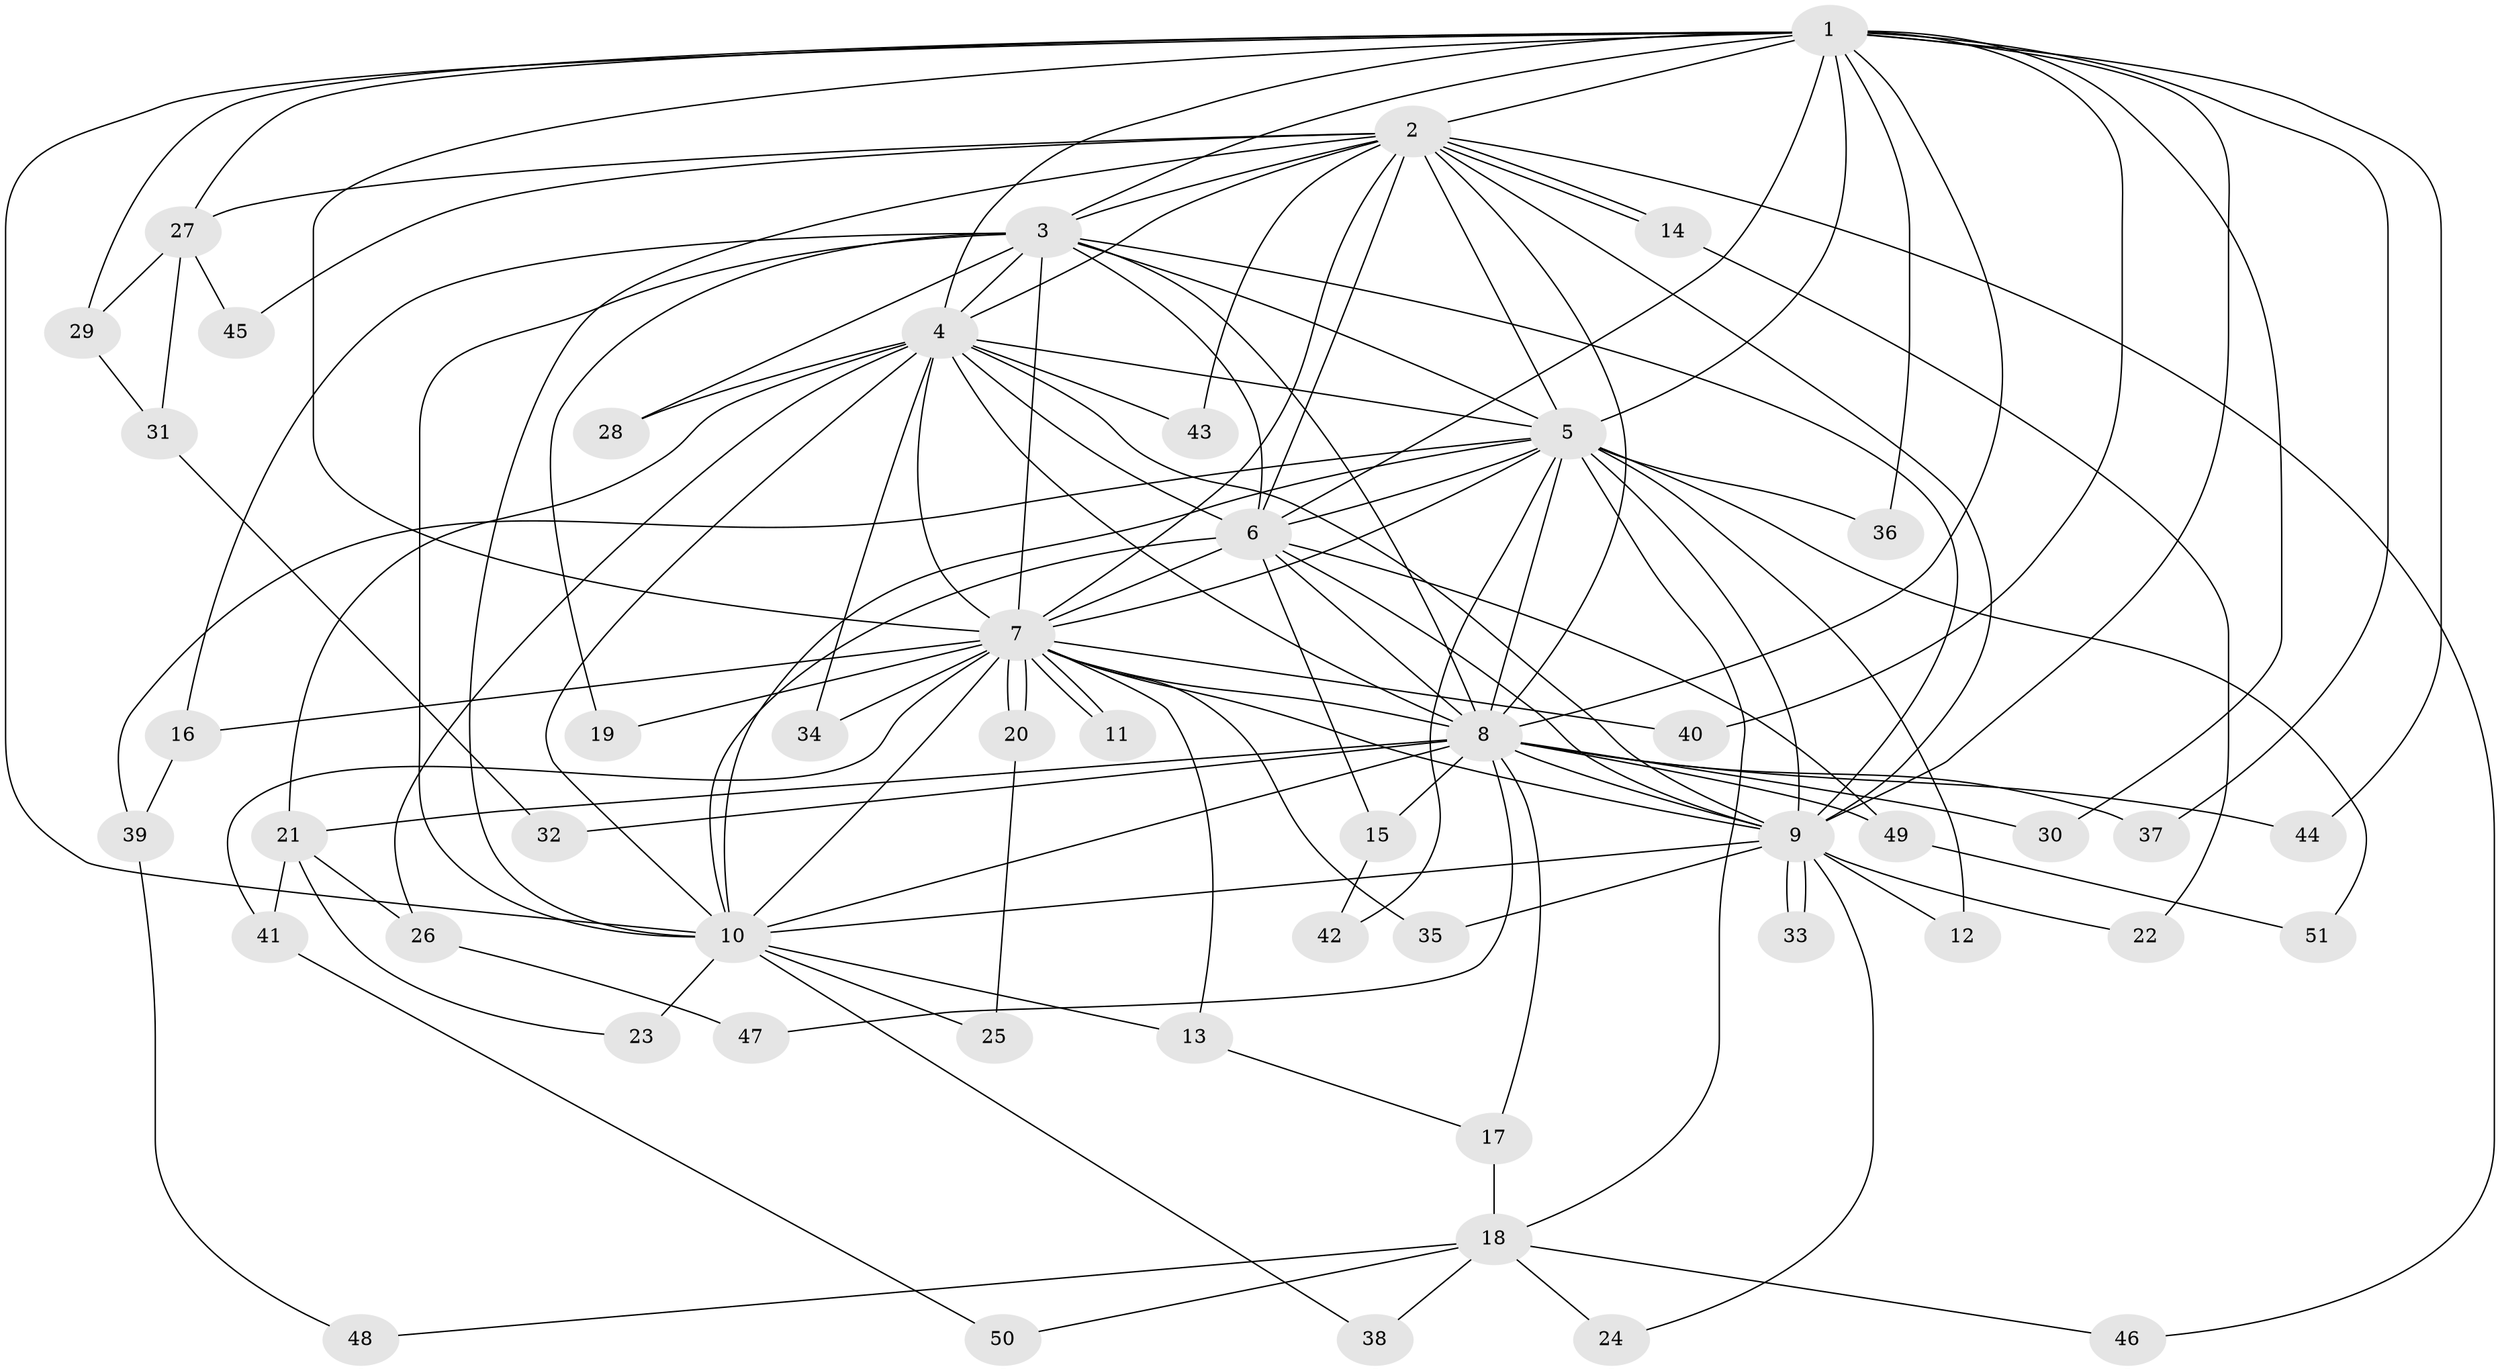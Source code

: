 // coarse degree distribution, {13: 0.029411764705882353, 10: 0.058823529411764705, 12: 0.058823529411764705, 17: 0.058823529411764705, 15: 0.029411764705882353, 2: 0.5, 4: 0.058823529411764705, 3: 0.14705882352941177, 7: 0.029411764705882353, 6: 0.029411764705882353}
// Generated by graph-tools (version 1.1) at 2025/41/03/06/25 10:41:32]
// undirected, 51 vertices, 127 edges
graph export_dot {
graph [start="1"]
  node [color=gray90,style=filled];
  1;
  2;
  3;
  4;
  5;
  6;
  7;
  8;
  9;
  10;
  11;
  12;
  13;
  14;
  15;
  16;
  17;
  18;
  19;
  20;
  21;
  22;
  23;
  24;
  25;
  26;
  27;
  28;
  29;
  30;
  31;
  32;
  33;
  34;
  35;
  36;
  37;
  38;
  39;
  40;
  41;
  42;
  43;
  44;
  45;
  46;
  47;
  48;
  49;
  50;
  51;
  1 -- 2;
  1 -- 3;
  1 -- 4;
  1 -- 5;
  1 -- 6;
  1 -- 7;
  1 -- 8;
  1 -- 9;
  1 -- 10;
  1 -- 27;
  1 -- 29;
  1 -- 30;
  1 -- 36;
  1 -- 37;
  1 -- 40;
  1 -- 44;
  2 -- 3;
  2 -- 4;
  2 -- 5;
  2 -- 6;
  2 -- 7;
  2 -- 8;
  2 -- 9;
  2 -- 10;
  2 -- 14;
  2 -- 14;
  2 -- 27;
  2 -- 43;
  2 -- 45;
  2 -- 46;
  3 -- 4;
  3 -- 5;
  3 -- 6;
  3 -- 7;
  3 -- 8;
  3 -- 9;
  3 -- 10;
  3 -- 16;
  3 -- 19;
  3 -- 28;
  4 -- 5;
  4 -- 6;
  4 -- 7;
  4 -- 8;
  4 -- 9;
  4 -- 10;
  4 -- 21;
  4 -- 26;
  4 -- 28;
  4 -- 34;
  4 -- 43;
  5 -- 6;
  5 -- 7;
  5 -- 8;
  5 -- 9;
  5 -- 10;
  5 -- 12;
  5 -- 18;
  5 -- 36;
  5 -- 39;
  5 -- 42;
  5 -- 51;
  6 -- 7;
  6 -- 8;
  6 -- 9;
  6 -- 10;
  6 -- 15;
  6 -- 49;
  7 -- 8;
  7 -- 9;
  7 -- 10;
  7 -- 11;
  7 -- 11;
  7 -- 13;
  7 -- 16;
  7 -- 19;
  7 -- 20;
  7 -- 20;
  7 -- 34;
  7 -- 35;
  7 -- 40;
  7 -- 41;
  8 -- 9;
  8 -- 10;
  8 -- 15;
  8 -- 17;
  8 -- 21;
  8 -- 30;
  8 -- 32;
  8 -- 37;
  8 -- 44;
  8 -- 47;
  8 -- 49;
  9 -- 10;
  9 -- 12;
  9 -- 22;
  9 -- 24;
  9 -- 33;
  9 -- 33;
  9 -- 35;
  10 -- 13;
  10 -- 23;
  10 -- 25;
  10 -- 38;
  13 -- 17;
  14 -- 22;
  15 -- 42;
  16 -- 39;
  17 -- 18;
  18 -- 24;
  18 -- 38;
  18 -- 46;
  18 -- 48;
  18 -- 50;
  20 -- 25;
  21 -- 23;
  21 -- 26;
  21 -- 41;
  26 -- 47;
  27 -- 29;
  27 -- 31;
  27 -- 45;
  29 -- 31;
  31 -- 32;
  39 -- 48;
  41 -- 50;
  49 -- 51;
}
